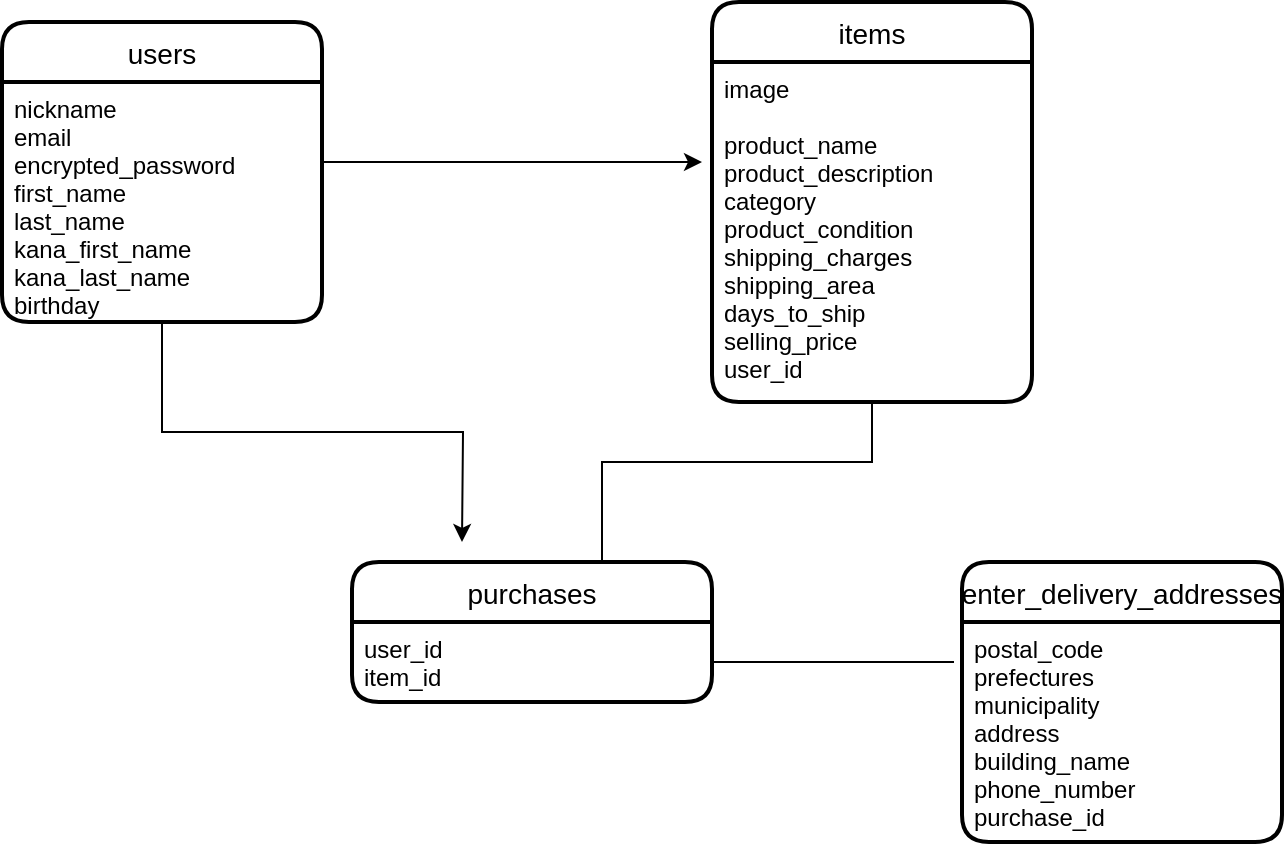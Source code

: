 <mxfile version="13.10.0" type="embed">
    <diagram id="V4T1f_IJsSfLqe7xtE0_" name="Page-1">
        <mxGraphModel dx="728" dy="680" grid="1" gridSize="10" guides="1" tooltips="1" connect="1" arrows="1" fold="1" page="1" pageScale="1" pageWidth="850" pageHeight="1100" math="0" shadow="0">
            <root>
                <mxCell id="0"/>
                <mxCell id="1" parent="0"/>
                <mxCell id="101" value="" style="edgeStyle=orthogonalEdgeStyle;rounded=0;orthogonalLoop=1;jettySize=auto;html=1;fontFamily=Helvetica;" parent="1" source="94" edge="1">
                    <mxGeometry relative="1" as="geometry">
                        <mxPoint x="420" y="200" as="targetPoint"/>
                        <Array as="points">
                            <mxPoint x="410" y="200"/>
                        </Array>
                    </mxGeometry>
                </mxCell>
                <mxCell id="94" value="users" style="swimlane;childLayout=stackLayout;horizontal=1;startSize=30;horizontalStack=0;rounded=1;fontSize=14;fontStyle=0;strokeWidth=2;resizeParent=0;resizeLast=1;shadow=0;dashed=0;align=center;" parent="1" vertex="1">
                    <mxGeometry x="70" y="130" width="160" height="150" as="geometry"/>
                </mxCell>
                <mxCell id="95" value="nickname&#10;email&#10;encrypted_password&#10;first_name&#10;last_name&#10;kana_first_name&#10;kana_last_name&#10;birthday" style="align=left;strokeColor=none;fillColor=none;spacingLeft=4;fontSize=12;verticalAlign=top;resizable=0;rotatable=0;part=1;" parent="94" vertex="1">
                    <mxGeometry y="30" width="160" height="120" as="geometry"/>
                </mxCell>
                <mxCell id="96" value="items" style="swimlane;childLayout=stackLayout;horizontal=1;startSize=30;horizontalStack=0;rounded=1;fontSize=14;fontStyle=0;strokeWidth=2;resizeParent=0;resizeLast=1;shadow=0;dashed=0;align=center;" parent="1" vertex="1">
                    <mxGeometry x="425" y="120" width="160" height="200" as="geometry"/>
                </mxCell>
                <mxCell id="97" value="image&#10;&#10;product_name&#10;product_description&#10;category&#10;product_condition&#10;shipping_charges&#10;shipping_area&#10;days_to_ship&#10;selling_price&#10;user_id" style="align=left;strokeColor=none;fillColor=none;spacingLeft=4;fontSize=12;verticalAlign=top;resizable=0;rotatable=0;part=1;" parent="96" vertex="1">
                    <mxGeometry y="30" width="160" height="170" as="geometry"/>
                </mxCell>
                <mxCell id="118" style="edgeStyle=orthogonalEdgeStyle;rounded=0;orthogonalLoop=1;jettySize=auto;html=1;exitX=0.5;exitY=1;exitDx=0;exitDy=0;fontFamily=Helvetica;" parent="96" source="97" target="97" edge="1">
                    <mxGeometry relative="1" as="geometry">
                        <mxPoint x="80" y="200" as="targetPoint"/>
                    </mxGeometry>
                </mxCell>
                <mxCell id="102" value="purchases" style="swimlane;childLayout=stackLayout;horizontal=1;startSize=30;horizontalStack=0;rounded=1;fontSize=14;fontStyle=0;strokeWidth=2;resizeParent=0;resizeLast=1;shadow=0;dashed=0;align=center;" parent="1" vertex="1">
                    <mxGeometry x="245" y="400" width="180" height="70" as="geometry"/>
                </mxCell>
                <mxCell id="103" value="user_id&#10;item_id" style="align=left;strokeColor=none;fillColor=none;spacingLeft=4;fontSize=12;verticalAlign=top;resizable=0;rotatable=0;part=1;" parent="102" vertex="1">
                    <mxGeometry y="30" width="180" height="40" as="geometry"/>
                </mxCell>
                <mxCell id="104" style="edgeStyle=orthogonalEdgeStyle;rounded=0;orthogonalLoop=1;jettySize=auto;html=1;exitX=0.5;exitY=1;exitDx=0;exitDy=0;fontFamily=Helvetica;" parent="1" source="95" edge="1">
                    <mxGeometry relative="1" as="geometry">
                        <mxPoint x="300" y="390" as="targetPoint"/>
                    </mxGeometry>
                </mxCell>
                <mxCell id="114" value="enter_delivery_addresses" style="swimlane;childLayout=stackLayout;horizontal=1;startSize=30;horizontalStack=0;rounded=1;fontSize=14;fontStyle=0;strokeWidth=2;resizeParent=0;resizeLast=1;shadow=0;dashed=0;align=center;" parent="1" vertex="1">
                    <mxGeometry x="550" y="400" width="160" height="140" as="geometry"/>
                </mxCell>
                <mxCell id="115" value="postal_code&#10;prefectures&#10;municipality&#10;address&#10;building_name&#10;phone_number&#10;purchase_id  " style="align=left;strokeColor=none;fillColor=none;spacingLeft=4;fontSize=12;verticalAlign=top;resizable=0;rotatable=0;part=1;" parent="114" vertex="1">
                    <mxGeometry y="30" width="160" height="110" as="geometry"/>
                </mxCell>
                <mxCell id="116" value="" style="endArrow=none;html=1;rounded=0;fontFamily=Helvetica;exitX=1;exitY=0.5;exitDx=0;exitDy=0;entryX=-0.025;entryY=0.182;entryDx=0;entryDy=0;entryPerimeter=0;" parent="1" source="103" target="115" edge="1">
                    <mxGeometry relative="1" as="geometry">
                        <mxPoint x="370" y="460" as="sourcePoint"/>
                        <mxPoint x="530" y="460" as="targetPoint"/>
                    </mxGeometry>
                </mxCell>
                <mxCell id="113" value="" style="endArrow=none;html=1;rounded=0;fontFamily=Helvetica;entryX=0.5;entryY=1;entryDx=0;entryDy=0;" parent="1" target="97" edge="1">
                    <mxGeometry relative="1" as="geometry">
                        <mxPoint x="370" y="400" as="sourcePoint"/>
                        <mxPoint x="505" y="330" as="targetPoint"/>
                        <Array as="points">
                            <mxPoint x="370" y="360"/>
                            <mxPoint x="370" y="350"/>
                            <mxPoint x="505" y="350"/>
                        </Array>
                    </mxGeometry>
                </mxCell>
            </root>
        </mxGraphModel>
    </diagram>
</mxfile>